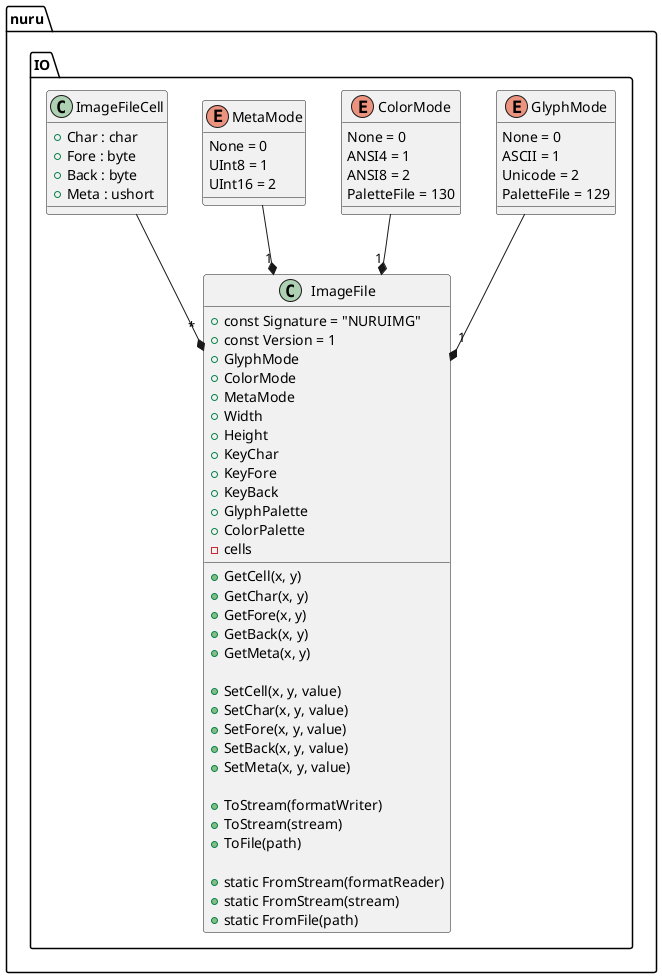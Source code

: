 @startuml
enum nuru.IO.GlyphMode {
  None = 0
  ASCII = 1
  Unicode = 2
  PaletteFile = 129
}
enum nuru.IO.ColorMode {
  None = 0
  ANSI4 = 1
  ANSI8 = 2
  PaletteFile = 130
}
enum nuru.IO.MetaMode {
  None = 0
  UInt8 = 1
  UInt16 = 2
}
class nuru.IO.ImageFileCell {
  +Char : char
  +Fore : byte
  +Back : byte
  +Meta : ushort
}
class nuru.IO.ImageFile {
  +const Signature = "NURUIMG"
  +const Version = 1
  +GlyphMode
  +ColorMode
  +MetaMode
  +Width
  +Height
  +KeyChar
  +KeyFore
  +KeyBack
  +GlyphPalette
  +ColorPalette
  -cells

  +GetCell(x, y)
  +GetChar(x, y)
  +GetFore(x, y)
  +GetBack(x, y)
  +GetMeta(x, y)

  +SetCell(x, y, value)
  +SetChar(x, y, value)
  +SetFore(x, y, value)
  +SetBack(x, y, value)
  +SetMeta(x, y, value)

  +ToStream(formatWriter)
  +ToStream(stream)
  +ToFile(path)

  +static FromStream(formatReader)
  +static FromStream(stream)
  +static FromFile(path)
}

nuru.IO.GlyphMode --* "1" nuru.IO.ImageFile
nuru.IO.ColorMode --* "1" nuru.IO.ImageFile
nuru.IO.MetaMode --* "1" nuru.IO.ImageFile
nuru.IO.ImageFileCell --* "*" nuru.IO.ImageFile
@enduml